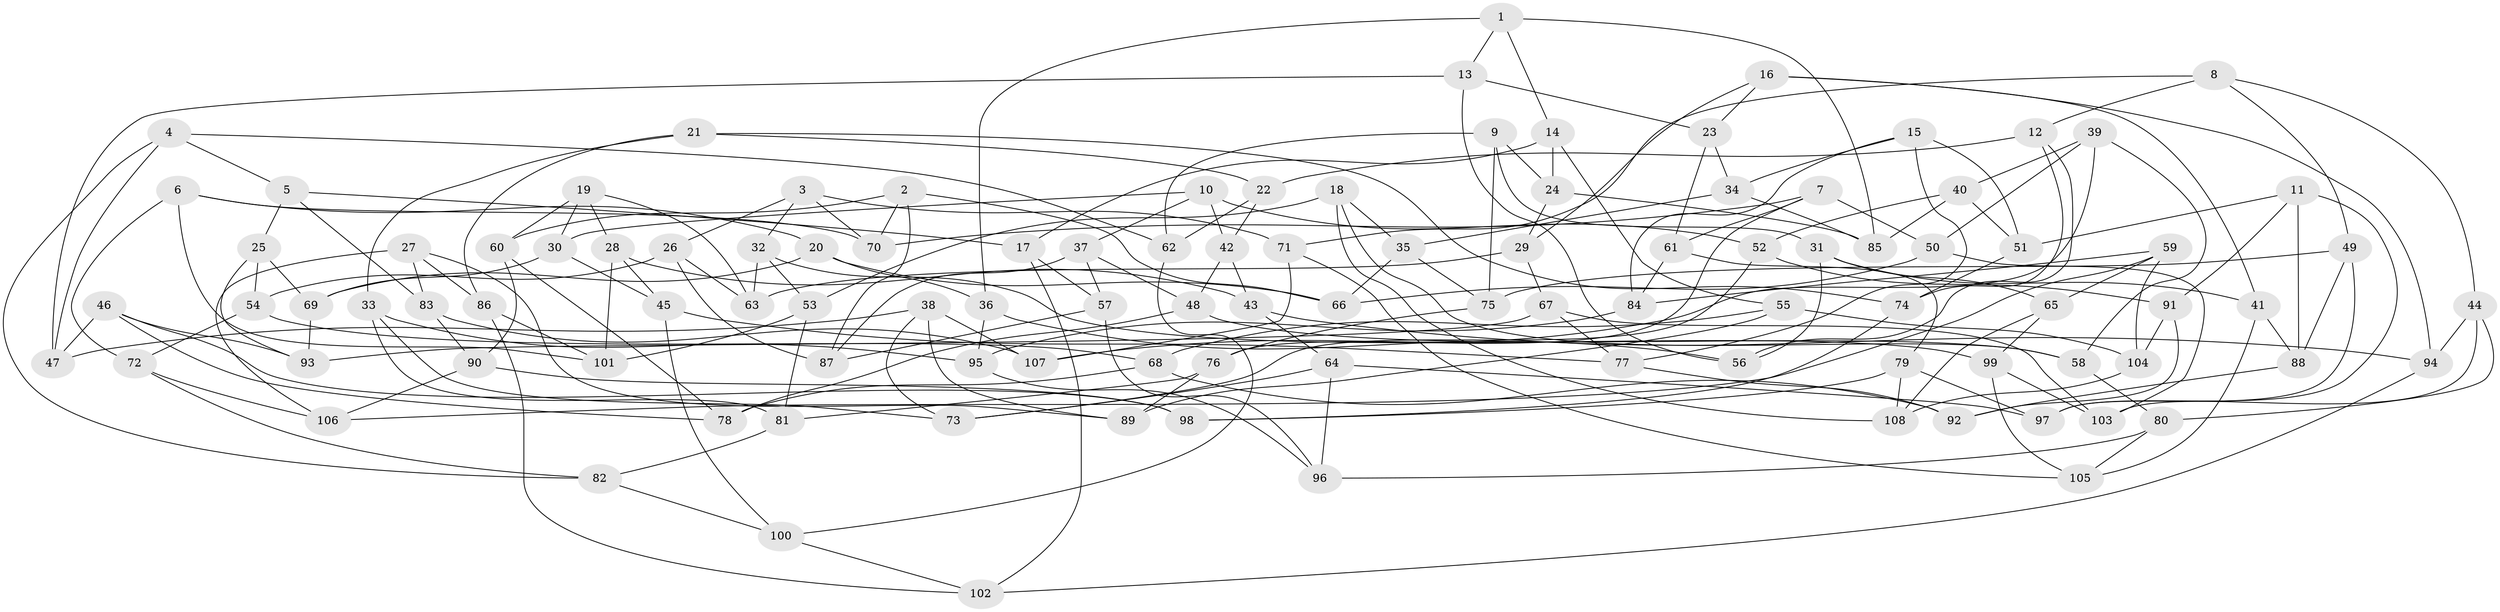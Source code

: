 // coarse degree distribution, {4: 0.5466666666666666, 6: 0.4266666666666667, 3: 0.013333333333333334, 5: 0.013333333333333334}
// Generated by graph-tools (version 1.1) at 2025/52/02/27/25 19:52:34]
// undirected, 108 vertices, 216 edges
graph export_dot {
graph [start="1"]
  node [color=gray90,style=filled];
  1;
  2;
  3;
  4;
  5;
  6;
  7;
  8;
  9;
  10;
  11;
  12;
  13;
  14;
  15;
  16;
  17;
  18;
  19;
  20;
  21;
  22;
  23;
  24;
  25;
  26;
  27;
  28;
  29;
  30;
  31;
  32;
  33;
  34;
  35;
  36;
  37;
  38;
  39;
  40;
  41;
  42;
  43;
  44;
  45;
  46;
  47;
  48;
  49;
  50;
  51;
  52;
  53;
  54;
  55;
  56;
  57;
  58;
  59;
  60;
  61;
  62;
  63;
  64;
  65;
  66;
  67;
  68;
  69;
  70;
  71;
  72;
  73;
  74;
  75;
  76;
  77;
  78;
  79;
  80;
  81;
  82;
  83;
  84;
  85;
  86;
  87;
  88;
  89;
  90;
  91;
  92;
  93;
  94;
  95;
  96;
  97;
  98;
  99;
  100;
  101;
  102;
  103;
  104;
  105;
  106;
  107;
  108;
  1 -- 14;
  1 -- 85;
  1 -- 13;
  1 -- 36;
  2 -- 70;
  2 -- 60;
  2 -- 87;
  2 -- 66;
  3 -- 71;
  3 -- 32;
  3 -- 70;
  3 -- 26;
  4 -- 62;
  4 -- 5;
  4 -- 47;
  4 -- 82;
  5 -- 83;
  5 -- 25;
  5 -- 17;
  6 -- 20;
  6 -- 101;
  6 -- 72;
  6 -- 70;
  7 -- 70;
  7 -- 76;
  7 -- 50;
  7 -- 61;
  8 -- 49;
  8 -- 44;
  8 -- 71;
  8 -- 12;
  9 -- 62;
  9 -- 31;
  9 -- 24;
  9 -- 75;
  10 -- 42;
  10 -- 37;
  10 -- 30;
  10 -- 52;
  11 -- 91;
  11 -- 51;
  11 -- 88;
  11 -- 97;
  12 -- 74;
  12 -- 22;
  12 -- 56;
  13 -- 47;
  13 -- 56;
  13 -- 23;
  14 -- 17;
  14 -- 55;
  14 -- 24;
  15 -- 51;
  15 -- 34;
  15 -- 77;
  15 -- 84;
  16 -- 94;
  16 -- 41;
  16 -- 29;
  16 -- 23;
  17 -- 102;
  17 -- 57;
  18 -- 53;
  18 -- 58;
  18 -- 35;
  18 -- 108;
  19 -- 60;
  19 -- 30;
  19 -- 63;
  19 -- 28;
  20 -- 36;
  20 -- 66;
  20 -- 69;
  21 -- 74;
  21 -- 33;
  21 -- 86;
  21 -- 22;
  22 -- 62;
  22 -- 42;
  23 -- 61;
  23 -- 34;
  24 -- 29;
  24 -- 85;
  25 -- 93;
  25 -- 54;
  25 -- 69;
  26 -- 54;
  26 -- 63;
  26 -- 87;
  27 -- 83;
  27 -- 106;
  27 -- 86;
  27 -- 89;
  28 -- 101;
  28 -- 45;
  28 -- 43;
  29 -- 63;
  29 -- 67;
  30 -- 69;
  30 -- 45;
  31 -- 65;
  31 -- 56;
  31 -- 41;
  32 -- 99;
  32 -- 53;
  32 -- 63;
  33 -- 81;
  33 -- 95;
  33 -- 73;
  34 -- 35;
  34 -- 85;
  35 -- 75;
  35 -- 66;
  36 -- 56;
  36 -- 95;
  37 -- 87;
  37 -- 48;
  37 -- 57;
  38 -- 89;
  38 -- 73;
  38 -- 47;
  38 -- 107;
  39 -- 40;
  39 -- 58;
  39 -- 107;
  39 -- 50;
  40 -- 85;
  40 -- 52;
  40 -- 51;
  41 -- 88;
  41 -- 105;
  42 -- 48;
  42 -- 43;
  43 -- 94;
  43 -- 64;
  44 -- 94;
  44 -- 103;
  44 -- 80;
  45 -- 100;
  45 -- 77;
  46 -- 78;
  46 -- 93;
  46 -- 47;
  46 -- 98;
  48 -- 58;
  48 -- 78;
  49 -- 88;
  49 -- 97;
  49 -- 75;
  50 -- 103;
  50 -- 66;
  51 -- 74;
  52 -- 73;
  52 -- 91;
  53 -- 81;
  53 -- 101;
  54 -- 68;
  54 -- 72;
  55 -- 89;
  55 -- 68;
  55 -- 104;
  57 -- 87;
  57 -- 96;
  58 -- 80;
  59 -- 65;
  59 -- 106;
  59 -- 104;
  59 -- 84;
  60 -- 78;
  60 -- 90;
  61 -- 79;
  61 -- 84;
  62 -- 100;
  64 -- 97;
  64 -- 96;
  64 -- 73;
  65 -- 99;
  65 -- 108;
  67 -- 103;
  67 -- 77;
  67 -- 93;
  68 -- 78;
  68 -- 92;
  69 -- 93;
  71 -- 105;
  71 -- 107;
  72 -- 82;
  72 -- 106;
  74 -- 98;
  75 -- 76;
  76 -- 81;
  76 -- 89;
  77 -- 92;
  79 -- 98;
  79 -- 108;
  79 -- 97;
  80 -- 96;
  80 -- 105;
  81 -- 82;
  82 -- 100;
  83 -- 107;
  83 -- 90;
  84 -- 95;
  86 -- 101;
  86 -- 102;
  88 -- 92;
  90 -- 98;
  90 -- 106;
  91 -- 104;
  91 -- 92;
  94 -- 102;
  95 -- 96;
  99 -- 105;
  99 -- 103;
  100 -- 102;
  104 -- 108;
}
